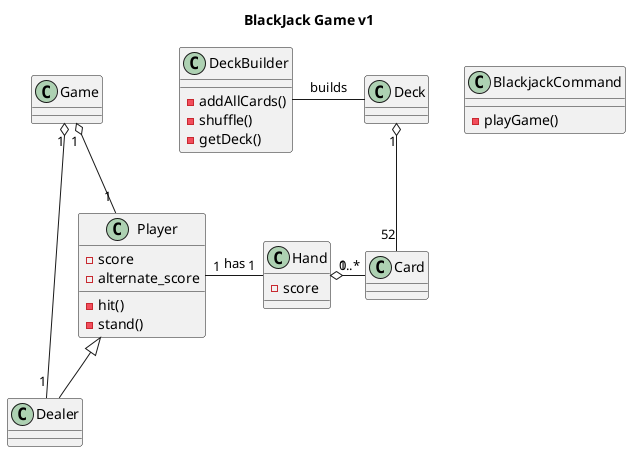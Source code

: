 @startuml

title BlackJack Game v1

class Player {
    - score
    - alternate_score
    - hit()
    - stand()
}
class Dealer
class Deck
class DeckBuilder {
    - addAllCards()
    - shuffle()
    - getDeck()
}
class Card
class Game
class Hand {
    - score
}
class BlackjackCommand {
    - playGame()
}

Player <|-down- Dealer
Player "1" - "1" Hand : "has"
Hand "1" o- "0..*" Card
Game "1" o-down- "1" Player
Game "1" o- "1" Dealer
Deck "1" o-down- "52" Card
DeckBuilder - Deck : "builds"

@enduml
